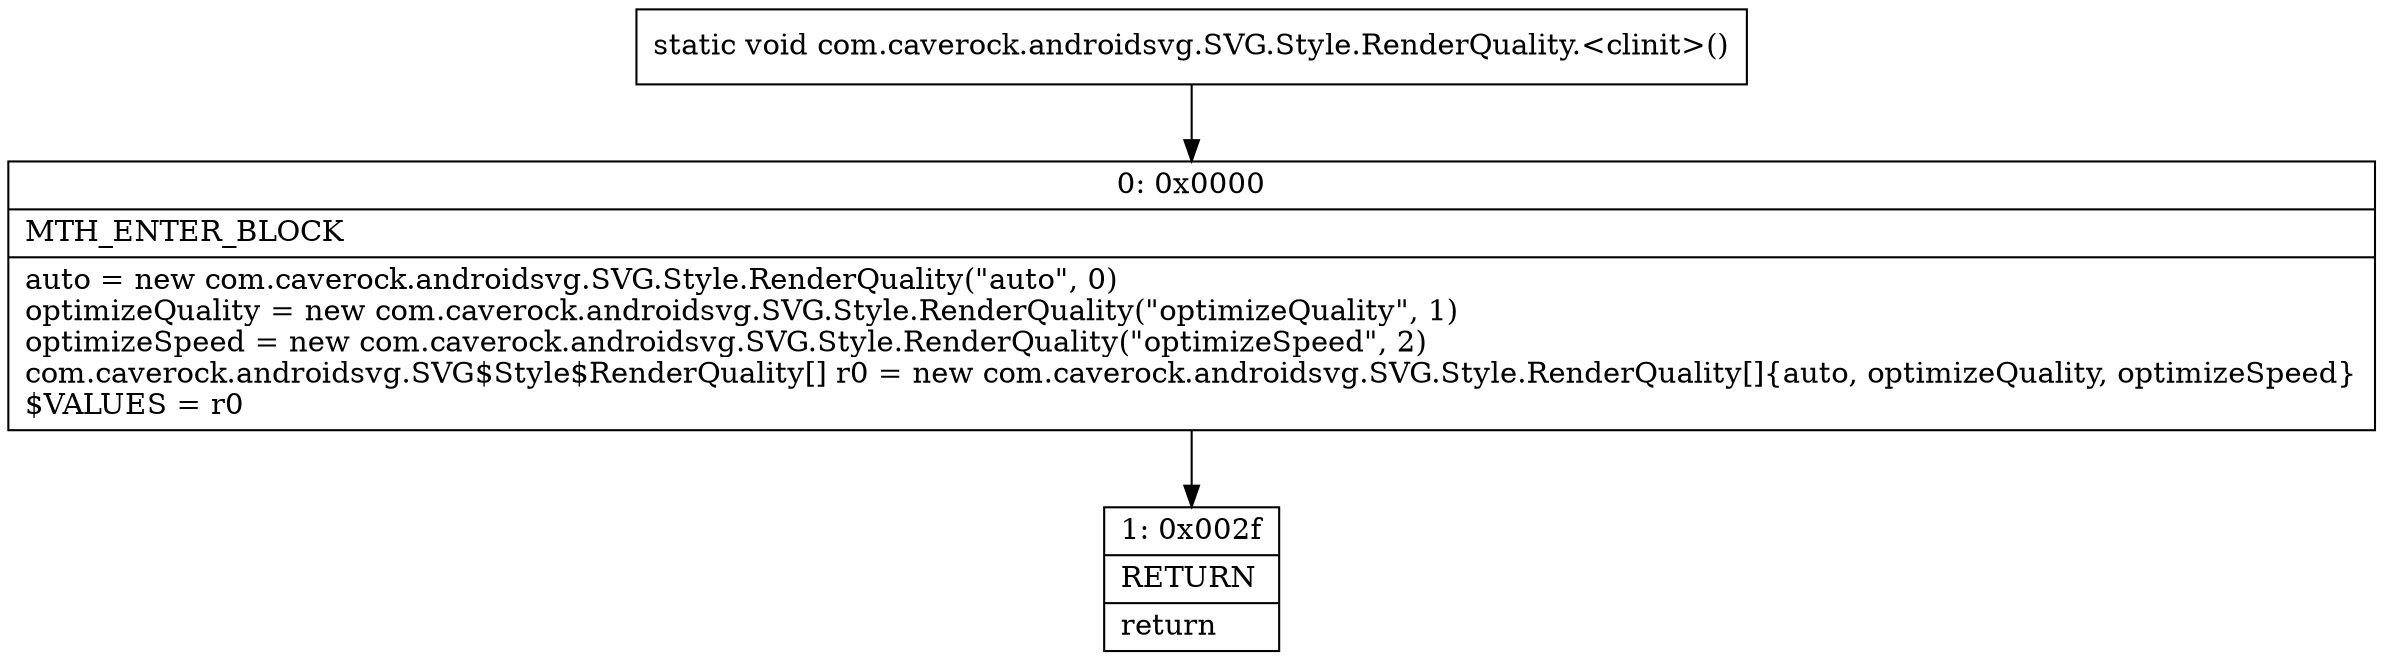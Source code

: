 digraph "CFG forcom.caverock.androidsvg.SVG.Style.RenderQuality.\<clinit\>()V" {
Node_0 [shape=record,label="{0\:\ 0x0000|MTH_ENTER_BLOCK\l|auto = new com.caverock.androidsvg.SVG.Style.RenderQuality(\"auto\", 0)\loptimizeQuality = new com.caverock.androidsvg.SVG.Style.RenderQuality(\"optimizeQuality\", 1)\loptimizeSpeed = new com.caverock.androidsvg.SVG.Style.RenderQuality(\"optimizeSpeed\", 2)\lcom.caverock.androidsvg.SVG$Style$RenderQuality[] r0 = new com.caverock.androidsvg.SVG.Style.RenderQuality[]\{auto, optimizeQuality, optimizeSpeed\}\l$VALUES = r0\l}"];
Node_1 [shape=record,label="{1\:\ 0x002f|RETURN\l|return\l}"];
MethodNode[shape=record,label="{static void com.caverock.androidsvg.SVG.Style.RenderQuality.\<clinit\>() }"];
MethodNode -> Node_0;
Node_0 -> Node_1;
}


